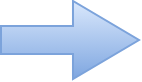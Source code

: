 <mxfile version="24.7.10">
  <diagram name="Seite-1" id="TbsEhXBYEUDaro_ML3pQ">
    <mxGraphModel dx="1432" dy="364" grid="1" gridSize="10" guides="1" tooltips="1" connect="1" arrows="1" fold="1" page="0" pageScale="1" pageWidth="827" pageHeight="1169" math="0" shadow="0">
      <root>
        <mxCell id="0" />
        <mxCell id="1" parent="0" />
        <mxCell id="w9ER6Yyd4gusFDsdmwyS-1" value="" style="shape=flexArrow;endArrow=classic;html=1;rounded=0;endWidth=24;endSize=10.67;width=14;fillColor=#dae8fc;gradientColor=#7ea6e0;strokeColor=#7CA3DB;shadow=0;" parent="1" edge="1">
          <mxGeometry width="50" height="50" relative="1" as="geometry">
            <mxPoint x="360" y="420" as="sourcePoint" />
            <mxPoint x="430" y="420" as="targetPoint" />
          </mxGeometry>
        </mxCell>
      </root>
    </mxGraphModel>
  </diagram>
</mxfile>
